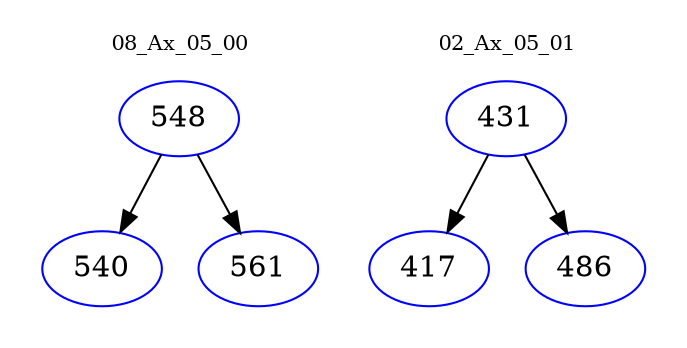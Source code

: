 digraph{
subgraph cluster_0 {
color = white
label = "08_Ax_05_00";
fontsize=10;
T0_548 [label="548", color="blue"]
T0_548 -> T0_540 [color="black"]
T0_540 [label="540", color="blue"]
T0_548 -> T0_561 [color="black"]
T0_561 [label="561", color="blue"]
}
subgraph cluster_1 {
color = white
label = "02_Ax_05_01";
fontsize=10;
T1_431 [label="431", color="blue"]
T1_431 -> T1_417 [color="black"]
T1_417 [label="417", color="blue"]
T1_431 -> T1_486 [color="black"]
T1_486 [label="486", color="blue"]
}
}
